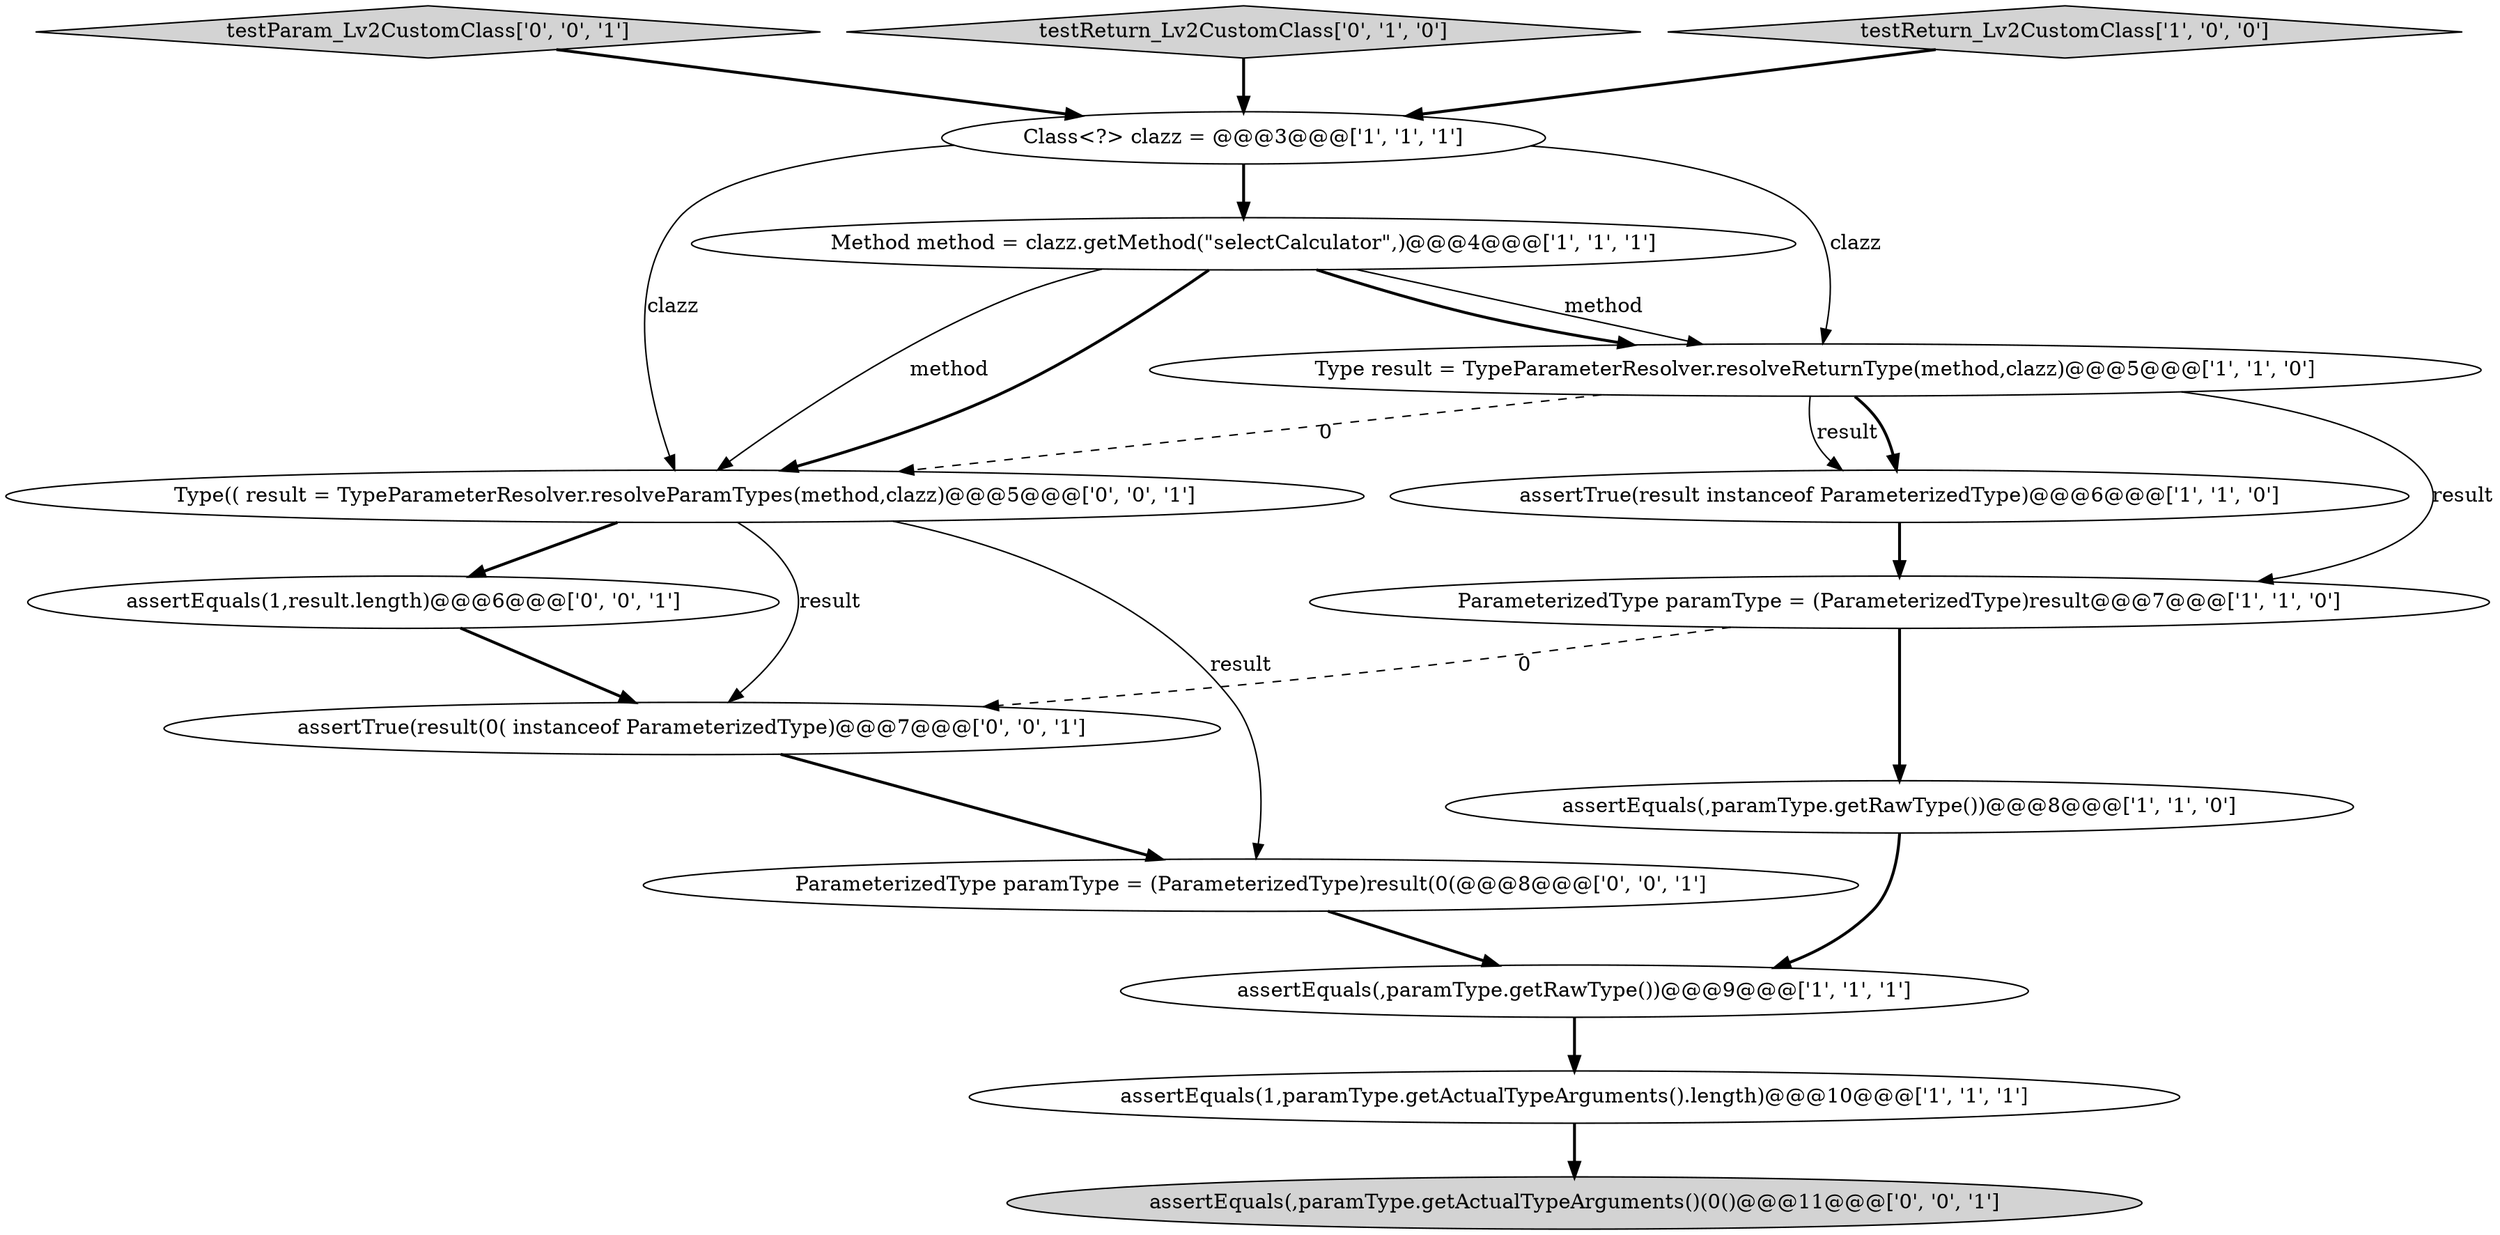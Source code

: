 digraph {
11 [style = filled, label = "testParam_Lv2CustomClass['0', '0', '1']", fillcolor = lightgray, shape = diamond image = "AAA0AAABBB3BBB"];
14 [style = filled, label = "Type(( result = TypeParameterResolver.resolveParamTypes(method,clazz)@@@5@@@['0', '0', '1']", fillcolor = white, shape = ellipse image = "AAA0AAABBB3BBB"];
1 [style = filled, label = "Class<?> clazz = @@@3@@@['1', '1', '1']", fillcolor = white, shape = ellipse image = "AAA0AAABBB1BBB"];
3 [style = filled, label = "Type result = TypeParameterResolver.resolveReturnType(method,clazz)@@@5@@@['1', '1', '0']", fillcolor = white, shape = ellipse image = "AAA0AAABBB1BBB"];
10 [style = filled, label = "assertEquals(,paramType.getActualTypeArguments()(0()@@@11@@@['0', '0', '1']", fillcolor = lightgray, shape = ellipse image = "AAA0AAABBB3BBB"];
15 [style = filled, label = "ParameterizedType paramType = (ParameterizedType)result(0(@@@8@@@['0', '0', '1']", fillcolor = white, shape = ellipse image = "AAA0AAABBB3BBB"];
13 [style = filled, label = "assertTrue(result(0( instanceof ParameterizedType)@@@7@@@['0', '0', '1']", fillcolor = white, shape = ellipse image = "AAA0AAABBB3BBB"];
0 [style = filled, label = "ParameterizedType paramType = (ParameterizedType)result@@@7@@@['1', '1', '0']", fillcolor = white, shape = ellipse image = "AAA0AAABBB1BBB"];
9 [style = filled, label = "testReturn_Lv2CustomClass['0', '1', '0']", fillcolor = lightgray, shape = diamond image = "AAA0AAABBB2BBB"];
5 [style = filled, label = "testReturn_Lv2CustomClass['1', '0', '0']", fillcolor = lightgray, shape = diamond image = "AAA0AAABBB1BBB"];
7 [style = filled, label = "assertEquals(,paramType.getRawType())@@@8@@@['1', '1', '0']", fillcolor = white, shape = ellipse image = "AAA0AAABBB1BBB"];
6 [style = filled, label = "Method method = clazz.getMethod(\"selectCalculator\",)@@@4@@@['1', '1', '1']", fillcolor = white, shape = ellipse image = "AAA0AAABBB1BBB"];
12 [style = filled, label = "assertEquals(1,result.length)@@@6@@@['0', '0', '1']", fillcolor = white, shape = ellipse image = "AAA0AAABBB3BBB"];
8 [style = filled, label = "assertEquals(,paramType.getRawType())@@@9@@@['1', '1', '1']", fillcolor = white, shape = ellipse image = "AAA0AAABBB1BBB"];
4 [style = filled, label = "assertEquals(1,paramType.getActualTypeArguments().length)@@@10@@@['1', '1', '1']", fillcolor = white, shape = ellipse image = "AAA0AAABBB1BBB"];
2 [style = filled, label = "assertTrue(result instanceof ParameterizedType)@@@6@@@['1', '1', '0']", fillcolor = white, shape = ellipse image = "AAA0AAABBB1BBB"];
4->10 [style = bold, label=""];
6->3 [style = bold, label=""];
11->1 [style = bold, label=""];
6->3 [style = solid, label="method"];
14->15 [style = solid, label="result"];
1->3 [style = solid, label="clazz"];
6->14 [style = solid, label="method"];
7->8 [style = bold, label=""];
0->7 [style = bold, label=""];
6->14 [style = bold, label=""];
3->2 [style = solid, label="result"];
12->13 [style = bold, label=""];
5->1 [style = bold, label=""];
2->0 [style = bold, label=""];
1->6 [style = bold, label=""];
3->2 [style = bold, label=""];
3->0 [style = solid, label="result"];
1->14 [style = solid, label="clazz"];
14->12 [style = bold, label=""];
0->13 [style = dashed, label="0"];
13->15 [style = bold, label=""];
8->4 [style = bold, label=""];
14->13 [style = solid, label="result"];
3->14 [style = dashed, label="0"];
9->1 [style = bold, label=""];
15->8 [style = bold, label=""];
}
